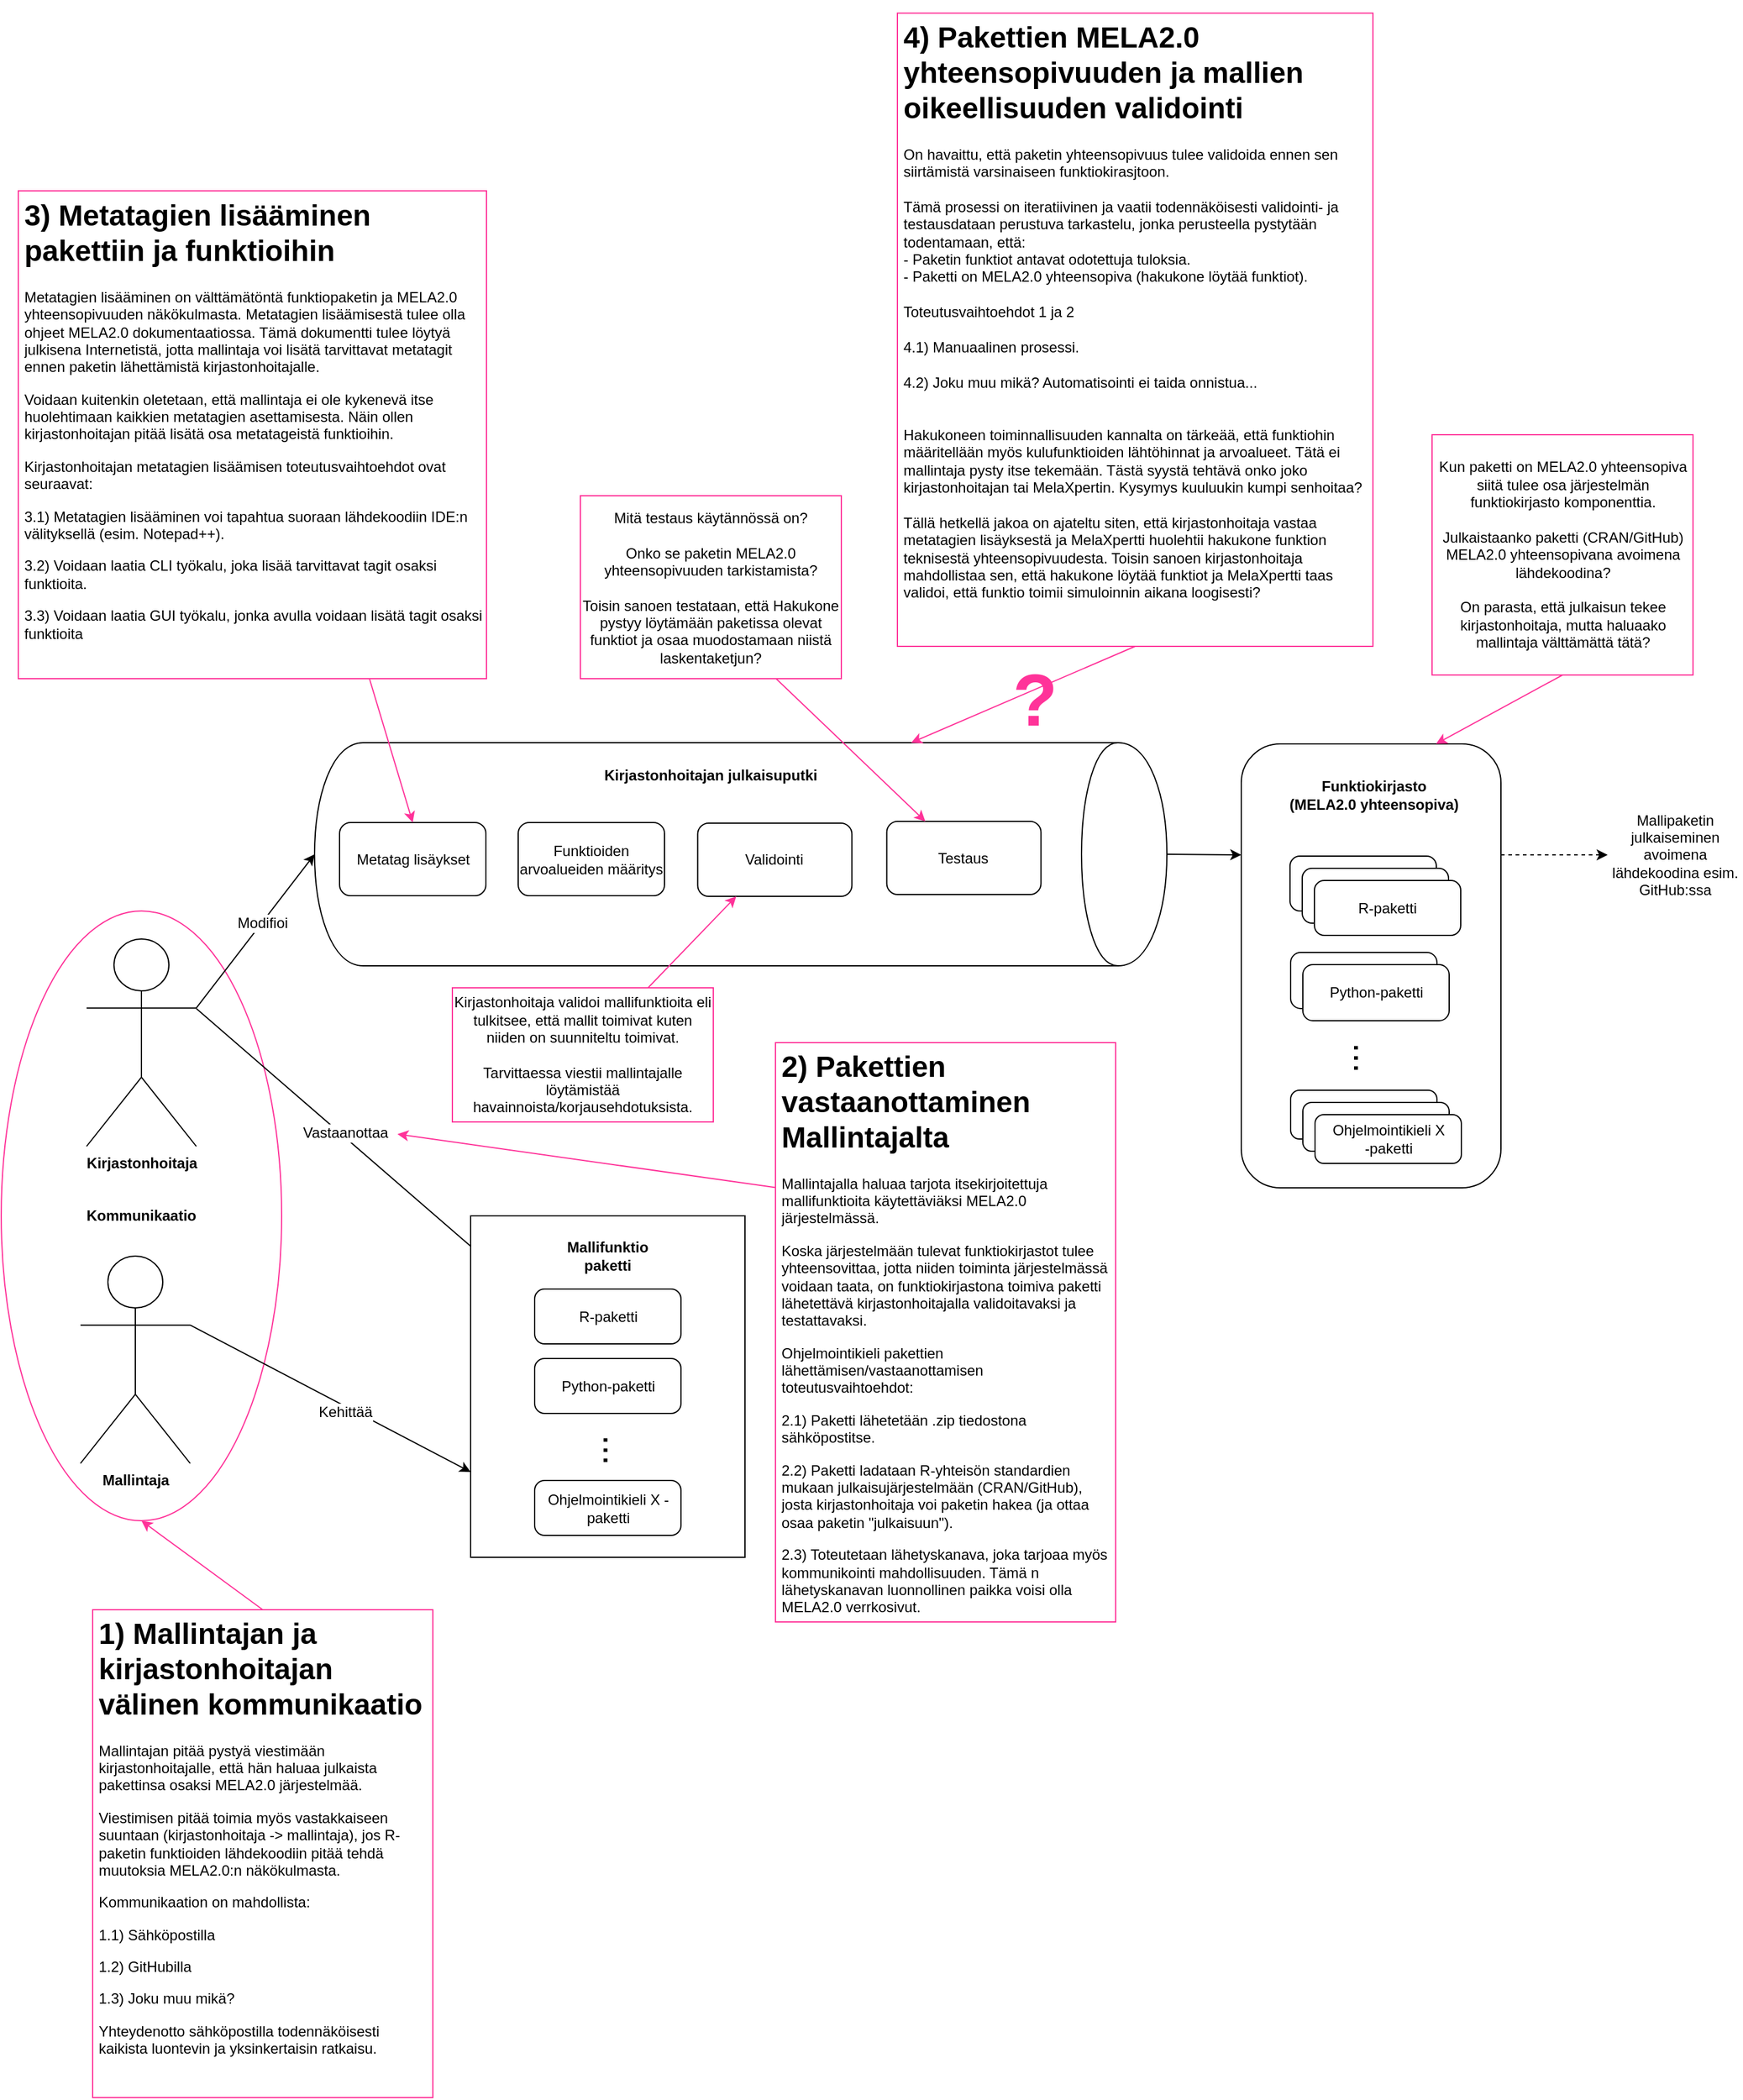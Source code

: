 <mxfile version="10.8.5" type="device"><diagram id="mXan4sF5ST-0lwmdqvMB" name="Page-1"><mxGraphModel dx="1394" dy="1962" grid="1" gridSize="10" guides="1" tooltips="1" connect="1" arrows="1" fold="1" page="1" pageScale="1" pageWidth="827" pageHeight="1169" math="0" shadow="0"><root><mxCell id="0"/><mxCell id="1" parent="0"/><mxCell id="JjKGVL51MwVVft4Uhq8J-41" value="&lt;span&gt;Kommunikaatio&lt;/span&gt;" style="ellipse;whiteSpace=wrap;html=1;fillColor=#ffffff;strokeColor=#FF3399;fontStyle=1" parent="1" vertex="1"><mxGeometry x="15" y="87" width="230" height="500" as="geometry"/></mxCell><mxCell id="eibjIaZqa6QgItd0PfLK-3" style="rounded=0;orthogonalLoop=1;jettySize=auto;html=1;exitX=0.5;exitY=0;exitDx=0;exitDy=0;entryX=0;entryY=0.25;entryDx=0;entryDy=0;strokeColor=#000000;" parent="1" source="JjKGVL51MwVVft4Uhq8J-21" target="JjKGVL51MwVVft4Uhq8J-66" edge="1"><mxGeometry relative="1" as="geometry"/></mxCell><mxCell id="JjKGVL51MwVVft4Uhq8J-21" value="" style="shape=cylinder;whiteSpace=wrap;html=1;boundedLbl=1;backgroundOutline=1;rotation=90;" parent="1" vertex="1"><mxGeometry x="530" y="-309" width="183" height="699" as="geometry"/></mxCell><mxCell id="JjKGVL51MwVVft4Uhq8J-29" style="edgeStyle=none;rounded=0;orthogonalLoop=1;jettySize=auto;html=1;exitX=1;exitY=0.333;exitDx=0;exitDy=0;exitPerimeter=0;entryX=0.5;entryY=1;entryDx=0;entryDy=0;" parent="1" source="JjKGVL51MwVVft4Uhq8J-1" target="JjKGVL51MwVVft4Uhq8J-21" edge="1"><mxGeometry relative="1" as="geometry"/></mxCell><mxCell id="eibjIaZqa6QgItd0PfLK-23" value="Modifioi" style="text;html=1;resizable=0;points=[];align=center;verticalAlign=middle;labelBackgroundColor=#ffffff;" parent="JjKGVL51MwVVft4Uhq8J-29" vertex="1" connectable="0"><mxGeometry x="0.253" y="-2" relative="1" as="geometry"><mxPoint x="-8" y="8" as="offset"/></mxGeometry></mxCell><mxCell id="JjKGVL51MwVVft4Uhq8J-1" value="&lt;div&gt;Kirjastonhoitaja&lt;/div&gt;" style="shape=umlActor;verticalLabelPosition=bottom;labelBackgroundColor=#ffffff;verticalAlign=top;html=1;outlineConnect=0;fontStyle=1" parent="1" vertex="1"><mxGeometry x="85" y="110" width="90" height="170" as="geometry"/></mxCell><mxCell id="JjKGVL51MwVVft4Uhq8J-2" value="Mallintaja" style="shape=umlActor;verticalLabelPosition=bottom;labelBackgroundColor=#ffffff;verticalAlign=top;html=1;outlineConnect=0;fontStyle=1" parent="1" vertex="1"><mxGeometry x="80" y="370" width="90" height="170" as="geometry"/></mxCell><mxCell id="JjKGVL51MwVVft4Uhq8J-25" value="Metatag lisäykset" style="rounded=1;whiteSpace=wrap;html=1;" parent="1" vertex="1"><mxGeometry x="292.5" y="14.5" width="120" height="60" as="geometry"/></mxCell><mxCell id="JjKGVL51MwVVft4Uhq8J-47" value="" style="endArrow=classic;html=1;fillColor=#f8cecc;strokeColor=#FF3399;exitX=0.75;exitY=1;exitDx=0;exitDy=0;entryX=0.5;entryY=0;entryDx=0;entryDy=0;" parent="1" source="JjKGVL51MwVVft4Uhq8J-48" target="JjKGVL51MwVVft4Uhq8J-25" edge="1"><mxGeometry width="50" height="50" relative="1" as="geometry"><mxPoint x="420" y="-30" as="sourcePoint"/><mxPoint x="355" y="10" as="targetPoint"/></mxGeometry></mxCell><mxCell id="JjKGVL51MwVVft4Uhq8J-48" value="&lt;h1&gt;3) Metatagien lisääminen pakettiin ja funktioihin&lt;br&gt;&lt;/h1&gt;&lt;p&gt;Metatagien lisääminen on välttämätöntä funktiopaketin ja MELA2.0 yhteensopivuuden näkökulmasta. Metatagien lisäämisestä tulee olla ohjeet MELA2.0 dokumentaatiossa. Tämä dokumentti tulee löytyä julkisena Internetistä, jotta mallintaja voi lisätä tarvittavat metatagit ennen paketin lähettämistä kirjastonhoitajalle.&lt;br&gt;&lt;/p&gt;&lt;p&gt;Voidaan kuitenkin oletetaan, että mallintaja ei ole kykenevä itse huolehtimaan kaikkien metatagien asettamisesta. Näin ollen kirjastonhoitajan pitää lisätä osa metatageistä funktioihin.&lt;/p&gt;&lt;p&gt;Kirjastonhoitajan metatagien lisäämisen toteutusvaihtoehdot ovat seuraavat:&lt;br&gt;&lt;/p&gt;&lt;p&gt;3.1) Metatagien lisääminen voi tapahtua suoraan lähdekoodiin IDE:n välityksellä (esim. Notepad++).&lt;br&gt;&lt;/p&gt;&lt;p&gt;3.2) Voidaan laatia CLI työkalu, joka lisää tarvittavat tagit osaksi funktioita.&lt;/p&gt;&lt;p&gt;3.3) Voidaan laatia GUI työkalu, jonka avulla voidaan lisätä tagit osaksi funktioita&lt;/p&gt;&lt;div&gt;&lt;br&gt;&lt;/div&gt;&lt;div&gt;&lt;br&gt;&lt;/div&gt;" style="text;html=1;strokeColor=#FF3399;fillColor=#ffffff;spacing=5;spacingTop=-20;whiteSpace=wrap;overflow=hidden;rounded=0;" parent="1" vertex="1"><mxGeometry x="29" y="-503.5" width="384" height="400" as="geometry"/></mxCell><mxCell id="JjKGVL51MwVVft4Uhq8J-53" style="edgeStyle=none;rounded=0;orthogonalLoop=1;jettySize=auto;html=1;exitX=0;exitY=0.25;exitDx=0;exitDy=0;fillColor=#f8cecc;strokeColor=#FF3399;" parent="1" source="JjKGVL51MwVVft4Uhq8J-51" edge="1"><mxGeometry relative="1" as="geometry"><mxPoint x="340" y="270" as="targetPoint"/></mxGeometry></mxCell><mxCell id="JjKGVL51MwVVft4Uhq8J-51" value="&lt;h1&gt;2) Pakettien vastaanottaminen Mallintajalta&lt;br&gt;&lt;/h1&gt;&lt;p&gt;Mallintajalla haluaa tarjota itsekirjoitettuja mallifunktioita käytettäviäksi MELA2.0 järjestelmässä.&lt;/p&gt;&lt;p&gt;Koska järjestelmään tulevat funktiokirjastot tulee yhteensovittaa, jotta niiden toiminta järjestelmässä voidaan taata, on funktiokirjastona toimiva paketti lähetettävä kirjastonhoitajalla validoitavaksi ja testattavaksi.&lt;/p&gt;&lt;p&gt;Ohjelmointikieli pakettien lähettämisen/vastaanottamisen toteutusvaihtoehdot:&lt;br&gt;&lt;/p&gt;&lt;p&gt;2.1) Paketti lähetetään .zip tiedostona sähköpostitse.&lt;/p&gt;&lt;p&gt;2.2) Paketti ladataan R-yhteisön standardien mukaan julkaisujärjestelmään (CRAN/GitHub), josta kirjastonhoitaja voi paketin hakea (ja ottaa osaa paketin &quot;julkaisuun&quot;). &lt;br&gt;&lt;/p&gt;&lt;p&gt;2.3) Toteutetaan lähetyskanava, joka tarjoaa myös kommunikointi mahdollisuuden. Tämä n lähetyskanavan luonnollinen paikka voisi olla MELA2.0 verrkosivut.&lt;br&gt;&lt;/p&gt;&lt;div&gt;&lt;br&gt;&lt;/div&gt;&lt;div&gt;&lt;br&gt;&lt;/div&gt;" style="text;html=1;strokeColor=#FF3399;fillColor=#ffffff;spacing=5;spacingTop=-20;whiteSpace=wrap;overflow=hidden;rounded=0;" parent="1" vertex="1"><mxGeometry x="650" y="195" width="279" height="475" as="geometry"/></mxCell><mxCell id="JjKGVL51MwVVft4Uhq8J-55" style="edgeStyle=none;rounded=0;orthogonalLoop=1;jettySize=auto;html=1;exitX=0.5;exitY=0;exitDx=0;exitDy=0;entryX=0.5;entryY=1;entryDx=0;entryDy=0;fillColor=#f8cecc;strokeColor=#FF3399;" parent="1" source="JjKGVL51MwVVft4Uhq8J-54" target="JjKGVL51MwVVft4Uhq8J-41" edge="1"><mxGeometry relative="1" as="geometry"/></mxCell><mxCell id="JjKGVL51MwVVft4Uhq8J-54" value="&lt;h1&gt;1) Mallintajan ja kirjastonhoitajan välinen kommunikaatio&lt;br&gt;&lt;/h1&gt;&lt;p&gt;Mallintajan pitää pystyä viestimään kirjastonhoitajalle, että hän haluaa julkaista pakettinsa osaksi MELA2.0 järjestelmää.&lt;/p&gt;&lt;p&gt;Viestimisen pitää toimia myös vastakkaiseen suuntaan (kirjastonhoitaja -&amp;gt; mallintaja), jos R-paketin funktioiden lähdekoodiin pitää tehdä muutoksia MELA2.0:n näkökulmasta.&lt;br&gt;&lt;/p&gt;&lt;p&gt;Kommunikaation on mahdollista: &lt;br&gt;&lt;/p&gt;&lt;p&gt;1.1) Sähköpostilla&lt;/p&gt;&lt;p&gt;1.2) GitHubilla&lt;br&gt;&lt;/p&gt;&lt;p&gt;1.3) Joku muu mikä?&lt;/p&gt;&lt;p&gt;Yhteydenotto sähköpostilla todennäköisesti kaikista luontevin ja yksinkertaisin ratkaisu.&lt;br&gt;&lt;/p&gt;" style="text;html=1;strokeColor=#FF3399;fillColor=#ffffff;spacing=5;spacingTop=-20;whiteSpace=wrap;overflow=hidden;rounded=0;" parent="1" vertex="1"><mxGeometry x="90" y="660" width="279" height="400" as="geometry"/></mxCell><mxCell id="JjKGVL51MwVVft4Uhq8J-76" value="Funktioiden arvoalueiden määritys" style="rounded=1;whiteSpace=wrap;html=1;" parent="1" vertex="1"><mxGeometry x="439" y="14.5" width="120" height="60" as="geometry"/></mxCell><mxCell id="JjKGVL51MwVVft4Uhq8J-22" value="Testaus" style="rounded=1;whiteSpace=wrap;html=1;" parent="1" vertex="1"><mxGeometry x="741.279" y="13.5" width="126.469" height="60" as="geometry"/></mxCell><mxCell id="JjKGVL51MwVVft4Uhq8J-23" value="Validointi" style="rounded=1;whiteSpace=wrap;html=1;" parent="1" vertex="1"><mxGeometry x="586.208" y="15" width="126.469" height="60" as="geometry"/></mxCell><mxCell id="JjKGVL51MwVVft4Uhq8J-87" value="&lt;b&gt;Kirjastonhoitajan julkaisuputki&lt;br&gt;&lt;/b&gt;" style="text;html=1;strokeColor=none;fillColor=none;align=center;verticalAlign=middle;whiteSpace=wrap;rounded=0;" parent="1" vertex="1"><mxGeometry x="492" y="-34" width="210" height="20" as="geometry"/></mxCell><mxCell id="JjKGVL51MwVVft4Uhq8J-93" value="" style="group;fillColor=#ffffff;" parent="1" vertex="1" connectable="0"><mxGeometry x="750" y="-580" width="390" height="450" as="geometry"/></mxCell><mxCell id="JjKGVL51MwVVft4Uhq8J-49" value="&lt;h1&gt;4) Pakettien MELA2.0 yhteensopivuuden ja mallien oikeellisuuden validointi&lt;/h1&gt;&lt;div&gt;On havaittu, että paketin yhteensopivuus tulee validoida ennen sen siirtämistä varsinaiseen funktiokirasjtoon.&lt;/div&gt;&lt;br&gt;&lt;div&gt;Tämä prosessi on iteratiivinen ja vaatii todennäköisesti validointi- ja testausdataan perustuva tarkastelu, jonka perusteella pystytään todentamaan, että:&lt;/div&gt;&lt;div&gt;- Paketin funktiot antavat odotettuja tuloksia.&lt;/div&gt;&lt;div&gt;- Paketti on MELA2.0 yhteensopiva (hakukone löytää funktiot).&lt;/div&gt;&lt;div&gt;&lt;br&gt;&lt;/div&gt;&lt;div&gt;Toteutusvaihtoehdot 1 ja 2&lt;br&gt;&lt;/div&gt;&lt;div&gt;&lt;br&gt;&lt;/div&gt;&lt;div&gt;4.1) Manuaalinen prosessi.&lt;/div&gt;&lt;div&gt;&lt;br&gt;&lt;/div&gt;&lt;div&gt;4.2) Joku muu mikä? Automatisointi ei taida onnistua...&lt;/div&gt;&lt;div&gt;&lt;br&gt;&lt;/div&gt;&lt;div&gt;&lt;div&gt;&lt;br&gt;&lt;/div&gt;&lt;div&gt;Hakukoneen toiminnallisuuden kannalta on tärkeää, että funktiohin määritellään myös kulufunktioiden lähtöhinnat ja arvoalueet. Tätä ei mallintaja pysty itse tekemään. Tästä syystä tehtävä onko joko kirjastonhoitajan tai MelaXpertin. Kysymys kuuluukin kumpi senhoitaa?&lt;/div&gt;&lt;div&gt;&lt;br&gt;&lt;/div&gt;&lt;div&gt;Tällä hetkellä jakoa on ajateltu siten, että kirjastonhoitaja vastaa metatagien lisäyksestä ja MelaXpertti huolehtii hakukone funktion teknisestä yhteensopivuudesta. Toisin sanoen kirjastonhoitaja mahdollistaa sen, että hakukone löytää funktiot ja MelaXpertti taas validoi, että funktio toimii simuloinnin aikana loogisesti?&lt;br&gt;&lt;/div&gt;&lt;div&gt;&lt;br&gt;&lt;/div&gt;&lt;/div&gt;&lt;div&gt;&lt;br&gt;&lt;/div&gt;&lt;div&gt;&lt;br&gt;&lt;/div&gt;" style="text;html=1;strokeColor=#FF3399;fillColor=none;spacing=5;spacingTop=-20;whiteSpace=wrap;overflow=hidden;rounded=0;" parent="JjKGVL51MwVVft4Uhq8J-93" vertex="1"><mxGeometry y="-69.231" width="390" height="519.231" as="geometry"/></mxCell><mxCell id="JjKGVL51MwVVft4Uhq8J-74" value="" style="group;fillColor=#ffffff;" parent="1" vertex="1" connectable="0"><mxGeometry x="1067.5" y="-50" width="201" height="364" as="geometry"/></mxCell><mxCell id="eibjIaZqa6QgItd0PfLK-25" style="edgeStyle=none;rounded=0;orthogonalLoop=1;jettySize=auto;html=1;exitX=0.75;exitY=0;exitDx=0;exitDy=0;entryX=0.25;entryY=1;entryDx=0;entryDy=0;endArrow=classic;endFill=1;strokeColor=#FF3399;" parent="1" source="eibjIaZqa6QgItd0PfLK-12" target="JjKGVL51MwVVft4Uhq8J-23" edge="1"><mxGeometry relative="1" as="geometry"/></mxCell><mxCell id="eibjIaZqa6QgItd0PfLK-12" value="Kirjastonhoitaja validoi mallifunktioita eli tulkitsee, että mallit toimivat kuten niiden on suunniteltu toimivat.&lt;br&gt;&lt;br&gt;Tarvittaessa viestii mallintajalle löytämistää havainnoista/korjausehdotuksista.&lt;br&gt;" style="text;strokeColor=#FF3399;fillColor=#ffffff;align=center;verticalAlign=middle;rounded=0;labelPosition=center;verticalLabelPosition=middle;whiteSpace=wrap;html=1;" parent="1" vertex="1"><mxGeometry x="385" y="150" width="214" height="110" as="geometry"/></mxCell><mxCell id="JjKGVL51MwVVft4Uhq8J-18" style="edgeStyle=none;rounded=0;orthogonalLoop=1;jettySize=auto;html=1;exitX=0;exitY=0.089;exitDx=0;exitDy=0;endArrow=none;endFill=0;exitPerimeter=0;" parent="1" source="spG__qhdhjjI7KtKCDie-3" edge="1"><mxGeometry relative="1" as="geometry"><mxPoint x="399" y="389" as="sourcePoint"/><mxPoint x="175" y="167" as="targetPoint"/></mxGeometry></mxCell><mxCell id="JjKGVL51MwVVft4Uhq8J-19" value="Vastaanottaa" style="text;html=1;resizable=0;points=[];align=center;verticalAlign=middle;labelBackgroundColor=#ffffff;" parent="JjKGVL51MwVVft4Uhq8J-18" vertex="1" connectable="0"><mxGeometry x="0.131" y="1" relative="1" as="geometry"><mxPoint x="25" y="16.5" as="offset"/></mxGeometry></mxCell><mxCell id="JjKGVL51MwVVft4Uhq8J-6" style="rounded=0;orthogonalLoop=1;jettySize=auto;html=1;exitX=1;exitY=0.333;exitDx=0;exitDy=0;exitPerimeter=0;entryX=0;entryY=0.75;entryDx=0;entryDy=0;" parent="1" source="JjKGVL51MwVVft4Uhq8J-2" target="spG__qhdhjjI7KtKCDie-3" edge="1"><mxGeometry relative="1" as="geometry"><mxPoint x="400" y="534.445" as="targetPoint"/></mxGeometry></mxCell><mxCell id="JjKGVL51MwVVft4Uhq8J-7" value="Kehittää" style="text;html=1;resizable=0;points=[];align=center;verticalAlign=middle;labelBackgroundColor=#ffffff;" parent="JjKGVL51MwVVft4Uhq8J-6" vertex="1" connectable="0"><mxGeometry x="0.122" y="-4" relative="1" as="geometry"><mxPoint as="offset"/></mxGeometry></mxCell><mxCell id="eibjIaZqa6QgItd0PfLK-26" style="edgeStyle=none;rounded=0;orthogonalLoop=1;jettySize=auto;html=1;exitX=0.75;exitY=1;exitDx=0;exitDy=0;entryX=0.25;entryY=0;entryDx=0;entryDy=0;endArrow=classic;endFill=1;strokeColor=#FF3399;" parent="1" source="eibjIaZqa6QgItd0PfLK-24" target="JjKGVL51MwVVft4Uhq8J-22" edge="1"><mxGeometry relative="1" as="geometry"/></mxCell><mxCell id="eibjIaZqa6QgItd0PfLK-24" value="&lt;div&gt;Mitä testaus käytännössä on? &lt;br&gt;&lt;/div&gt;&lt;div&gt;&lt;br&gt;&lt;/div&gt;&lt;div&gt;Onko se paketin MELA2.0 yhteensopivuuden tarkistamista?&lt;/div&gt;&lt;div&gt;&lt;br&gt;&lt;/div&gt;&lt;div&gt; Toisin sanoen testataan, että Hakukone pystyy löytämään paketissa olevat funktiot ja osaa muodostamaan niistä laskentaketjun?&lt;/div&gt;" style="text;strokeColor=#FF3399;fillColor=#ffffff;align=center;verticalAlign=middle;rounded=0;labelPosition=center;verticalLabelPosition=middle;whiteSpace=wrap;html=1;" parent="1" vertex="1"><mxGeometry x="490" y="-253.5" width="214" height="150" as="geometry"/></mxCell><mxCell id="eibjIaZqa6QgItd0PfLK-28" style="edgeStyle=none;rounded=0;orthogonalLoop=1;jettySize=auto;html=1;exitX=0.5;exitY=1;exitDx=0;exitDy=0;entryX=0;entryY=0.3;entryDx=0;entryDy=0;endArrow=classic;endFill=1;strokeColor=#FF3399;" parent="1" source="JjKGVL51MwVVft4Uhq8J-49" target="JjKGVL51MwVVft4Uhq8J-21" edge="1"><mxGeometry relative="1" as="geometry"/></mxCell><mxCell id="eibjIaZqa6QgItd0PfLK-30" value="" style="group" parent="1" vertex="1" connectable="0"><mxGeometry x="1032" y="-50" width="213" height="364" as="geometry"/></mxCell><mxCell id="JjKGVL51MwVVft4Uhq8J-66" value="" style="rounded=1;whiteSpace=wrap;html=1;fillColor=none;" parent="eibjIaZqa6QgItd0PfLK-30" vertex="1"><mxGeometry width="213" height="364" as="geometry"/></mxCell><mxCell id="JjKGVL51MwVVft4Uhq8J-67" value="&lt;div&gt;Funktiokirjasto&lt;/div&gt;&lt;div&gt;(MELA2.0 yhteensopiva)&lt;br&gt;&lt;/div&gt;" style="text;html=1;strokeColor=none;fillColor=none;align=center;verticalAlign=middle;whiteSpace=wrap;rounded=0;fontStyle=1" parent="eibjIaZqa6QgItd0PfLK-30" vertex="1"><mxGeometry x="33.5" y="32" width="150" height="20" as="geometry"/></mxCell><mxCell id="JjKGVL51MwVVft4Uhq8J-68" value="&lt;div&gt;Python-paketti&lt;/div&gt;" style="rounded=1;whiteSpace=wrap;html=1;arcSize=18;" parent="eibjIaZqa6QgItd0PfLK-30" vertex="1"><mxGeometry x="40.5" y="171" width="120" height="46" as="geometry"/></mxCell><mxCell id="JjKGVL51MwVVft4Uhq8J-69" value="&lt;div&gt;R-paketti&lt;/div&gt;" style="rounded=1;whiteSpace=wrap;html=1;arcSize=18;" parent="eibjIaZqa6QgItd0PfLK-30" vertex="1"><mxGeometry x="40" y="92" width="120" height="45" as="geometry"/></mxCell><mxCell id="JjKGVL51MwVVft4Uhq8J-70" value="&lt;div&gt;Kieli_X-paketti&lt;/div&gt;" style="rounded=1;whiteSpace=wrap;html=1;arcSize=18;" parent="eibjIaZqa6QgItd0PfLK-30" vertex="1"><mxGeometry x="40.5" y="284" width="120" height="40" as="geometry"/></mxCell><mxCell id="JjKGVL51MwVVft4Uhq8J-71" value="&lt;font style=&quot;font-size: 30px&quot;&gt;...&lt;/font&gt;" style="text;html=1;strokeColor=none;fillColor=none;align=center;verticalAlign=middle;whiteSpace=wrap;rounded=0;rotation=90;" parent="eibjIaZqa6QgItd0PfLK-30" vertex="1"><mxGeometry x="83.5" y="247" width="40" height="20" as="geometry"/></mxCell><mxCell id="eibjIaZqa6QgItd0PfLK-4" value="&lt;div&gt;R-paketti&lt;/div&gt;" style="rounded=1;whiteSpace=wrap;html=1;arcSize=18;" parent="eibjIaZqa6QgItd0PfLK-30" vertex="1"><mxGeometry x="50" y="102" width="120" height="45" as="geometry"/></mxCell><mxCell id="eibjIaZqa6QgItd0PfLK-5" value="&lt;div&gt;R-paketti&lt;/div&gt;" style="rounded=1;whiteSpace=wrap;html=1;arcSize=18;" parent="eibjIaZqa6QgItd0PfLK-30" vertex="1"><mxGeometry x="60" y="112" width="120" height="45" as="geometry"/></mxCell><mxCell id="eibjIaZqa6QgItd0PfLK-8" value="&lt;div&gt;Kieli_X-paketti&lt;/div&gt;" style="rounded=1;whiteSpace=wrap;html=1;arcSize=18;" parent="eibjIaZqa6QgItd0PfLK-30" vertex="1"><mxGeometry x="50.5" y="294" width="120" height="40" as="geometry"/></mxCell><mxCell id="eibjIaZqa6QgItd0PfLK-9" value="&lt;div&gt;Ohjelmointikieli X&lt;/div&gt;&lt;div&gt;-paketti&lt;br&gt;&lt;/div&gt;" style="rounded=1;whiteSpace=wrap;html=1;arcSize=18;" parent="eibjIaZqa6QgItd0PfLK-30" vertex="1"><mxGeometry x="60.5" y="304" width="120" height="40" as="geometry"/></mxCell><mxCell id="eibjIaZqa6QgItd0PfLK-10" value="&lt;div&gt;Python-paketti&lt;br&gt;&lt;/div&gt;" style="rounded=1;whiteSpace=wrap;html=1;arcSize=18;" parent="eibjIaZqa6QgItd0PfLK-30" vertex="1"><mxGeometry x="50.5" y="181" width="120" height="46" as="geometry"/></mxCell><mxCell id="LNoem0fd2Le9O7BovAZe-20" style="rounded=0;orthogonalLoop=1;jettySize=auto;html=1;exitX=0.5;exitY=1;exitDx=0;exitDy=0;entryX=0.75;entryY=0;entryDx=0;entryDy=0;strokeColor=#FF3399;" parent="1" source="LNoem0fd2Le9O7BovAZe-19" target="JjKGVL51MwVVft4Uhq8J-66" edge="1"><mxGeometry relative="1" as="geometry"/></mxCell><mxCell id="LNoem0fd2Le9O7BovAZe-19" value="&lt;div&gt;Kun paketti on MELA2.0 yhteensopiva siitä tulee osa järjestelmän funktiokirjasto komponenttia.&lt;/div&gt;&lt;div&gt;&lt;br&gt; &lt;/div&gt;&lt;div&gt;Julkaistaanko paketti (CRAN/GitHub) MELA2.0 yhteensopivana avoimena lähdekoodina?&lt;/div&gt;&lt;div&gt;&lt;br&gt;&lt;/div&gt;&lt;div&gt;On parasta, että julkaisun tekee kirjastonhoitaja, mutta haluaako mallintaja välttämättä tätä?&lt;br&gt;&lt;/div&gt;" style="text;strokeColor=#FF3399;fillColor=#ffffff;align=center;verticalAlign=middle;rounded=0;labelPosition=center;verticalLabelPosition=middle;whiteSpace=wrap;html=1;" parent="1" vertex="1"><mxGeometry x="1188.5" y="-303.5" width="214" height="197" as="geometry"/></mxCell><mxCell id="JjKGVL51MwVVft4Uhq8J-91" value="&lt;span style=&quot;font-size: 60px;&quot;&gt;?&lt;/span&gt;" style="text;html=1;strokeColor=none;fillColor=none;align=center;verticalAlign=middle;whiteSpace=wrap;rounded=0;shadow=0;glass=0;comic=0;fontSize=60;fontColor=#FF3399;labelBorderColor=none;labelBackgroundColor=none;fontStyle=1" parent="1" vertex="1"><mxGeometry x="832.5" y="-137.954" width="60" height="103.846" as="geometry"/></mxCell><mxCell id="spG__qhdhjjI7KtKCDie-3" value="" style="rounded=0;whiteSpace=wrap;html=1;fillColor=#FFFFFF;" parent="1" vertex="1"><mxGeometry x="400" y="337" width="225" height="280" as="geometry"/></mxCell><mxCell id="spG__qhdhjjI7KtKCDie-4" value="&lt;font style=&quot;font-size: 30px&quot;&gt;...&lt;/font&gt;" style="text;html=1;strokeColor=none;fillColor=none;align=center;verticalAlign=middle;whiteSpace=wrap;rounded=0;rotation=90;" parent="1" vertex="1"><mxGeometry x="499.205" y="519.53" width="40.909" height="19.518" as="geometry"/></mxCell><mxCell id="spG__qhdhjjI7KtKCDie-5" value="&lt;div&gt;R-paketti&lt;/div&gt;" style="rounded=1;whiteSpace=wrap;html=1;arcSize=18;" parent="1" vertex="1"><mxGeometry x="452.5" y="397" width="120" height="45" as="geometry"/></mxCell><mxCell id="spG__qhdhjjI7KtKCDie-6" value="&lt;div&gt;Python-paketti&lt;/div&gt;" style="rounded=1;whiteSpace=wrap;html=1;arcSize=18;" parent="1" vertex="1"><mxGeometry x="452.5" y="454" width="120" height="45" as="geometry"/></mxCell><mxCell id="spG__qhdhjjI7KtKCDie-7" value="Ohjelmointikieli X -paketti" style="rounded=1;whiteSpace=wrap;html=1;arcSize=18;" parent="1" vertex="1"><mxGeometry x="452.5" y="554" width="120" height="45" as="geometry"/></mxCell><mxCell id="spG__qhdhjjI7KtKCDie-8" value="Mallifunktio paketti" style="text;html=1;strokeColor=none;fillColor=none;align=center;verticalAlign=middle;whiteSpace=wrap;rounded=0;glass=1;fontStyle=1" parent="1" vertex="1"><mxGeometry x="459" y="360" width="107" height="20" as="geometry"/></mxCell><mxCell id="frAZkyLjeWmErtM5ul3e-1" style="edgeStyle=orthogonalEdgeStyle;rounded=0;orthogonalLoop=1;jettySize=auto;html=1;exitX=1;exitY=0.25;exitDx=0;exitDy=0;dashed=1;entryX=0;entryY=0.5;entryDx=0;entryDy=0;" edge="1" parent="1" source="JjKGVL51MwVVft4Uhq8J-66" target="frAZkyLjeWmErtM5ul3e-3"><mxGeometry relative="1" as="geometry"><mxPoint x="1390" y="41" as="targetPoint"/></mxGeometry></mxCell><mxCell id="frAZkyLjeWmErtM5ul3e-3" value="Mallipaketin julkaiseminen avoimena lähdekoodina esim. GitHub:ssa" style="text;html=1;strokeColor=none;fillColor=none;align=center;verticalAlign=middle;whiteSpace=wrap;rounded=0;" vertex="1" parent="1"><mxGeometry x="1332.5" y="-8" width="110" height="98" as="geometry"/></mxCell></root></mxGraphModel></diagram></mxfile>